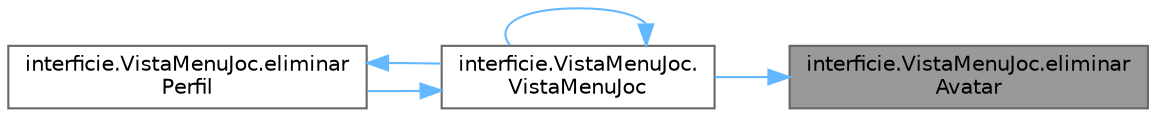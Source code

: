 digraph "interficie.VistaMenuJoc.eliminarAvatar"
{
 // INTERACTIVE_SVG=YES
 // LATEX_PDF_SIZE
  bgcolor="transparent";
  edge [fontname=Helvetica,fontsize=10,labelfontname=Helvetica,labelfontsize=10];
  node [fontname=Helvetica,fontsize=10,shape=box,height=0.2,width=0.4];
  rankdir="RL";
  Node1 [id="Node000001",label="interficie.VistaMenuJoc.eliminar\lAvatar",height=0.2,width=0.4,color="gray40", fillcolor="grey60", style="filled", fontcolor="black",tooltip="Lògica per eliminar un avatar."];
  Node1 -> Node2 [id="edge1_Node000001_Node000002",dir="back",color="steelblue1",style="solid",tooltip=" "];
  Node2 [id="Node000002",label="interficie.VistaMenuJoc.\lVistaMenuJoc",height=0.2,width=0.4,color="grey40", fillcolor="white", style="filled",URL="$classinterficie_1_1_vista_menu_joc.html#afab63b4d82b26b00b711c7a5473d7707",tooltip="Constructor de la classe VistaMenuJoc."];
  Node2 -> Node3 [id="edge2_Node000002_Node000003",dir="back",color="steelblue1",style="solid",tooltip=" "];
  Node3 [id="Node000003",label="interficie.VistaMenuJoc.eliminar\lPerfil",height=0.2,width=0.4,color="grey40", fillcolor="white", style="filled",URL="$classinterficie_1_1_vista_menu_joc.html#a357d2c3488fc972b443bb25cf44c8d1b",tooltip="Lògica per eliminar el perfil."];
  Node3 -> Node2 [id="edge3_Node000003_Node000002",dir="back",color="steelblue1",style="solid",tooltip=" "];
  Node2 -> Node2 [id="edge4_Node000002_Node000002",dir="back",color="steelblue1",style="solid",tooltip=" "];
}
